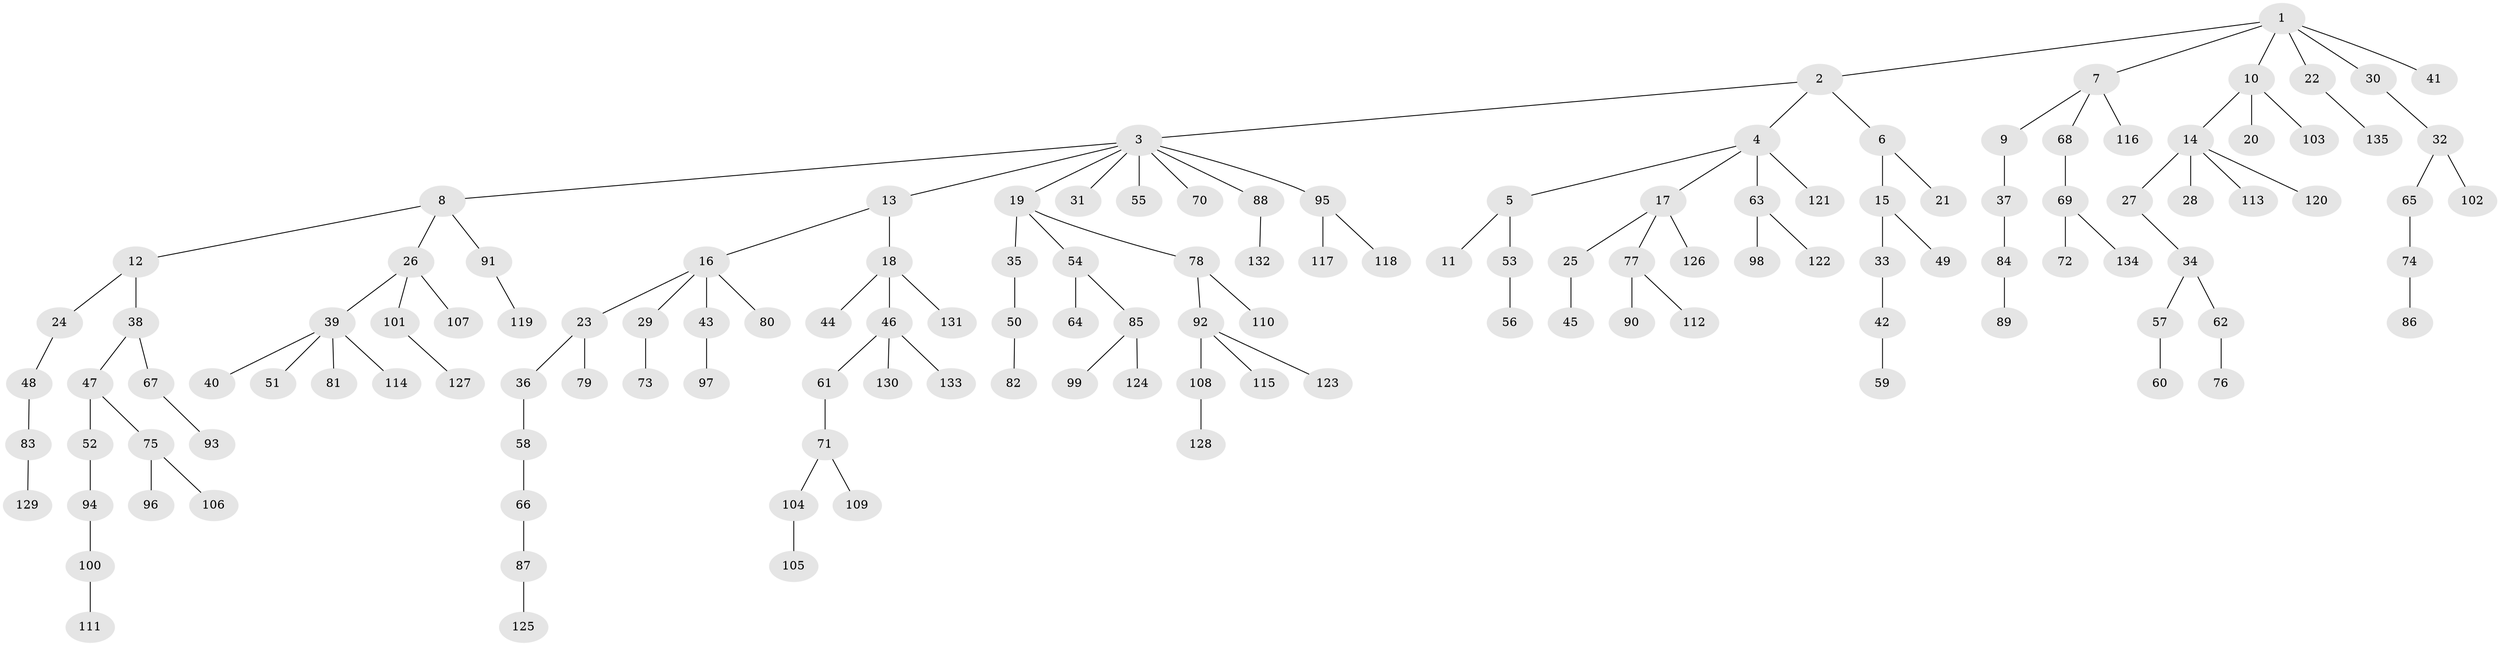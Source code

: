 // coarse degree distribution, {8: 0.010638297872340425, 4: 0.0425531914893617, 11: 0.010638297872340425, 6: 0.02127659574468085, 2: 0.26595744680851063, 1: 0.5319148936170213, 3: 0.09574468085106383, 5: 0.010638297872340425, 7: 0.010638297872340425}
// Generated by graph-tools (version 1.1) at 2025/42/03/06/25 10:42:05]
// undirected, 135 vertices, 134 edges
graph export_dot {
graph [start="1"]
  node [color=gray90,style=filled];
  1;
  2;
  3;
  4;
  5;
  6;
  7;
  8;
  9;
  10;
  11;
  12;
  13;
  14;
  15;
  16;
  17;
  18;
  19;
  20;
  21;
  22;
  23;
  24;
  25;
  26;
  27;
  28;
  29;
  30;
  31;
  32;
  33;
  34;
  35;
  36;
  37;
  38;
  39;
  40;
  41;
  42;
  43;
  44;
  45;
  46;
  47;
  48;
  49;
  50;
  51;
  52;
  53;
  54;
  55;
  56;
  57;
  58;
  59;
  60;
  61;
  62;
  63;
  64;
  65;
  66;
  67;
  68;
  69;
  70;
  71;
  72;
  73;
  74;
  75;
  76;
  77;
  78;
  79;
  80;
  81;
  82;
  83;
  84;
  85;
  86;
  87;
  88;
  89;
  90;
  91;
  92;
  93;
  94;
  95;
  96;
  97;
  98;
  99;
  100;
  101;
  102;
  103;
  104;
  105;
  106;
  107;
  108;
  109;
  110;
  111;
  112;
  113;
  114;
  115;
  116;
  117;
  118;
  119;
  120;
  121;
  122;
  123;
  124;
  125;
  126;
  127;
  128;
  129;
  130;
  131;
  132;
  133;
  134;
  135;
  1 -- 2;
  1 -- 7;
  1 -- 10;
  1 -- 22;
  1 -- 30;
  1 -- 41;
  2 -- 3;
  2 -- 4;
  2 -- 6;
  3 -- 8;
  3 -- 13;
  3 -- 19;
  3 -- 31;
  3 -- 55;
  3 -- 70;
  3 -- 88;
  3 -- 95;
  4 -- 5;
  4 -- 17;
  4 -- 63;
  4 -- 121;
  5 -- 11;
  5 -- 53;
  6 -- 15;
  6 -- 21;
  7 -- 9;
  7 -- 68;
  7 -- 116;
  8 -- 12;
  8 -- 26;
  8 -- 91;
  9 -- 37;
  10 -- 14;
  10 -- 20;
  10 -- 103;
  12 -- 24;
  12 -- 38;
  13 -- 16;
  13 -- 18;
  14 -- 27;
  14 -- 28;
  14 -- 113;
  14 -- 120;
  15 -- 33;
  15 -- 49;
  16 -- 23;
  16 -- 29;
  16 -- 43;
  16 -- 80;
  17 -- 25;
  17 -- 77;
  17 -- 126;
  18 -- 44;
  18 -- 46;
  18 -- 131;
  19 -- 35;
  19 -- 54;
  19 -- 78;
  22 -- 135;
  23 -- 36;
  23 -- 79;
  24 -- 48;
  25 -- 45;
  26 -- 39;
  26 -- 101;
  26 -- 107;
  27 -- 34;
  29 -- 73;
  30 -- 32;
  32 -- 65;
  32 -- 102;
  33 -- 42;
  34 -- 57;
  34 -- 62;
  35 -- 50;
  36 -- 58;
  37 -- 84;
  38 -- 47;
  38 -- 67;
  39 -- 40;
  39 -- 51;
  39 -- 81;
  39 -- 114;
  42 -- 59;
  43 -- 97;
  46 -- 61;
  46 -- 130;
  46 -- 133;
  47 -- 52;
  47 -- 75;
  48 -- 83;
  50 -- 82;
  52 -- 94;
  53 -- 56;
  54 -- 64;
  54 -- 85;
  57 -- 60;
  58 -- 66;
  61 -- 71;
  62 -- 76;
  63 -- 98;
  63 -- 122;
  65 -- 74;
  66 -- 87;
  67 -- 93;
  68 -- 69;
  69 -- 72;
  69 -- 134;
  71 -- 104;
  71 -- 109;
  74 -- 86;
  75 -- 96;
  75 -- 106;
  77 -- 90;
  77 -- 112;
  78 -- 92;
  78 -- 110;
  83 -- 129;
  84 -- 89;
  85 -- 99;
  85 -- 124;
  87 -- 125;
  88 -- 132;
  91 -- 119;
  92 -- 108;
  92 -- 115;
  92 -- 123;
  94 -- 100;
  95 -- 117;
  95 -- 118;
  100 -- 111;
  101 -- 127;
  104 -- 105;
  108 -- 128;
}

